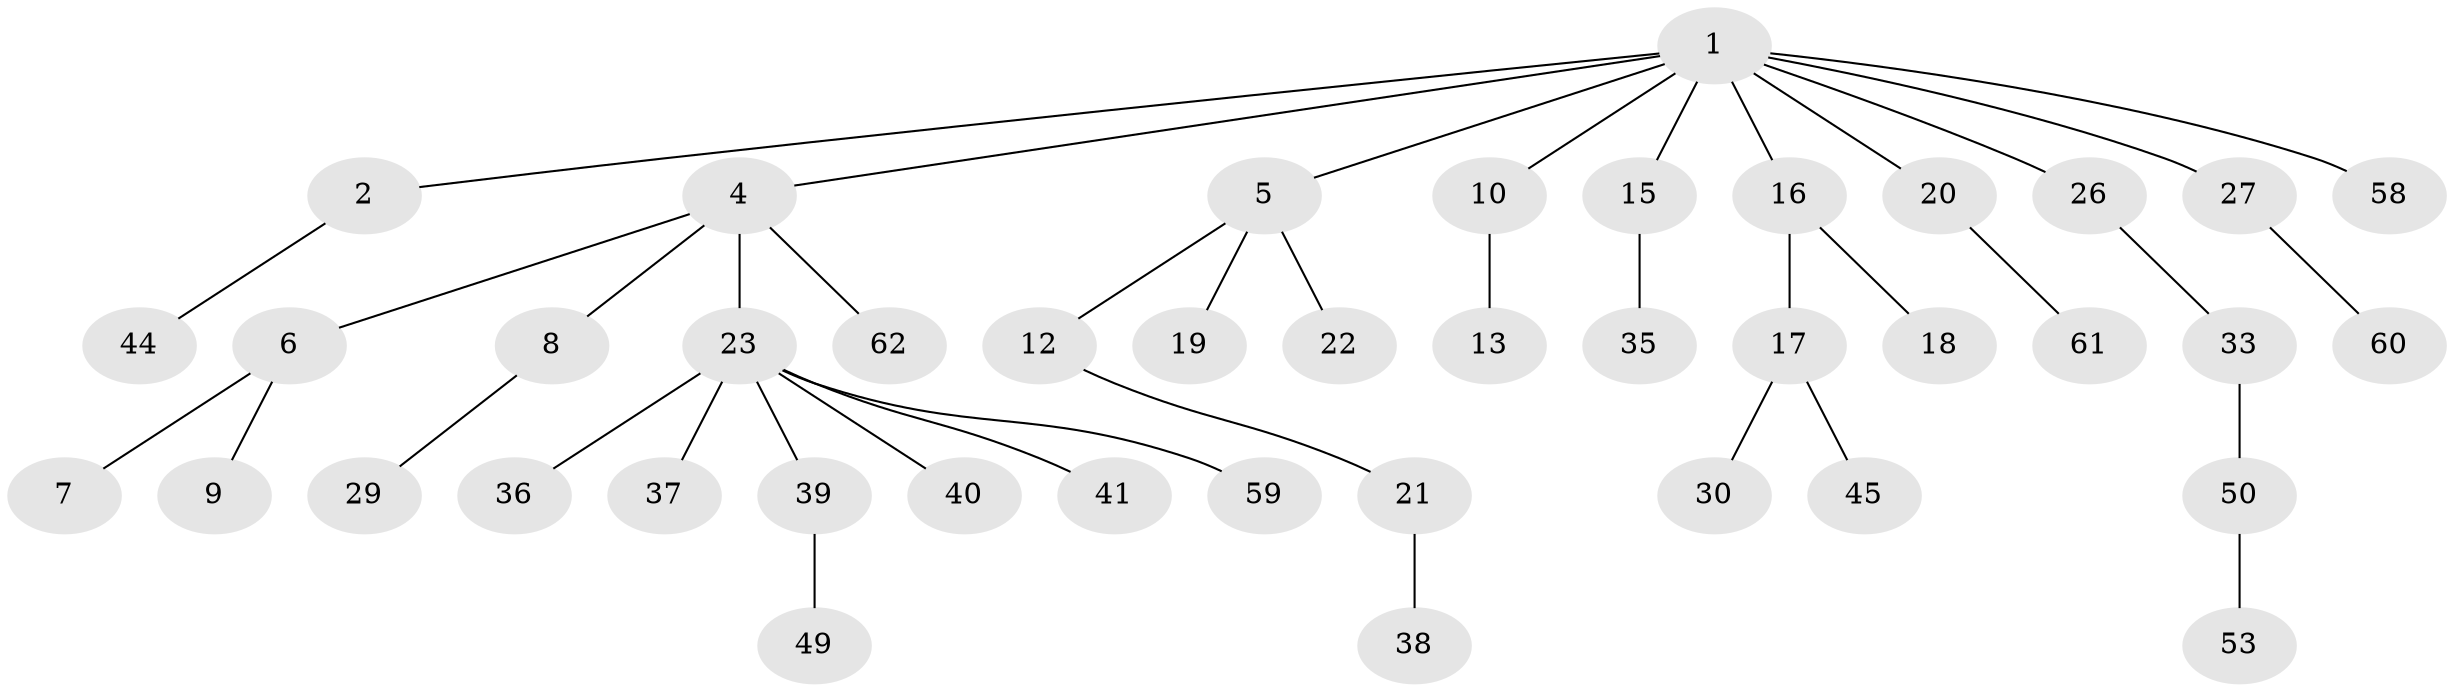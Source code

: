 // original degree distribution, {8: 0.016129032258064516, 2: 0.2903225806451613, 4: 0.06451612903225806, 6: 0.016129032258064516, 5: 0.03225806451612903, 3: 0.08064516129032258, 1: 0.5}
// Generated by graph-tools (version 1.1) at 2025/42/03/06/25 10:42:06]
// undirected, 42 vertices, 41 edges
graph export_dot {
graph [start="1"]
  node [color=gray90,style=filled];
  1 [super="+3"];
  2;
  4 [super="+43"];
  5 [super="+32"];
  6 [super="+11"];
  7 [super="+14"];
  8 [super="+47"];
  9;
  10 [super="+34"];
  12;
  13 [super="+51"];
  15;
  16 [super="+54"];
  17 [super="+28"];
  18 [super="+46"];
  19;
  20 [super="+25"];
  21 [super="+42"];
  22;
  23 [super="+24"];
  26 [super="+31"];
  27 [super="+57"];
  29;
  30;
  33;
  35 [super="+48"];
  36;
  37 [super="+56"];
  38 [super="+52"];
  39;
  40;
  41;
  44;
  45;
  49;
  50 [super="+55"];
  53;
  58;
  59;
  60;
  61;
  62;
  1 -- 2;
  1 -- 4;
  1 -- 10;
  1 -- 16;
  1 -- 20;
  1 -- 26;
  1 -- 58;
  1 -- 27;
  1 -- 5;
  1 -- 15;
  2 -- 44;
  4 -- 6;
  4 -- 8;
  4 -- 23;
  4 -- 62;
  5 -- 12;
  5 -- 19;
  5 -- 22;
  6 -- 7;
  6 -- 9;
  8 -- 29;
  10 -- 13;
  12 -- 21;
  15 -- 35;
  16 -- 17;
  16 -- 18;
  17 -- 45;
  17 -- 30;
  20 -- 61;
  21 -- 38;
  23 -- 37;
  23 -- 41;
  23 -- 59;
  23 -- 40;
  23 -- 36;
  23 -- 39;
  26 -- 33;
  27 -- 60;
  33 -- 50;
  39 -- 49;
  50 -- 53;
}
